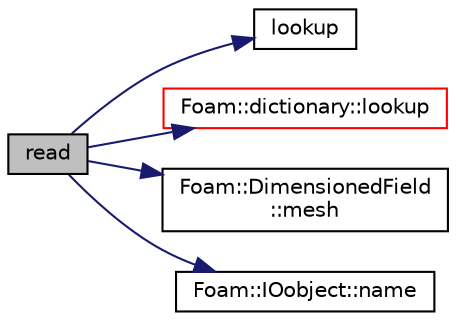 digraph "read"
{
  bgcolor="transparent";
  edge [fontname="Helvetica",fontsize="10",labelfontname="Helvetica",labelfontsize="10"];
  node [fontname="Helvetica",fontsize="10",shape=record];
  rankdir="LR";
  Node440 [label="read",height=0.2,width=0.4,color="black", fillcolor="grey75", style="filled", fontcolor="black"];
  Node440 -> Node441 [color="midnightblue",fontsize="10",style="solid",fontname="Helvetica"];
  Node441 [label="lookup",height=0.2,width=0.4,color="black",URL="$a21791.html#aa12e10d2264a98b7f09469676a073768"];
  Node440 -> Node442 [color="midnightblue",fontsize="10",style="solid",fontname="Helvetica"];
  Node442 [label="Foam::dictionary::lookup",height=0.2,width=0.4,color="red",URL="$a27129.html#a6a0727fa523e48977e27348663def509",tooltip="Find and return an entry data stream. "];
  Node440 -> Node506 [color="midnightblue",fontsize="10",style="solid",fontname="Helvetica"];
  Node506 [label="Foam::DimensionedField\l::mesh",height=0.2,width=0.4,color="black",URL="$a27497.html#a8f1110830348a1448a14ab5e3cf47e3b",tooltip="Return mesh. "];
  Node440 -> Node504 [color="midnightblue",fontsize="10",style="solid",fontname="Helvetica"];
  Node504 [label="Foam::IOobject::name",height=0.2,width=0.4,color="black",URL="$a27249.html#acc80e00a8ac919288fb55bd14cc88bf6",tooltip="Return name. "];
}
